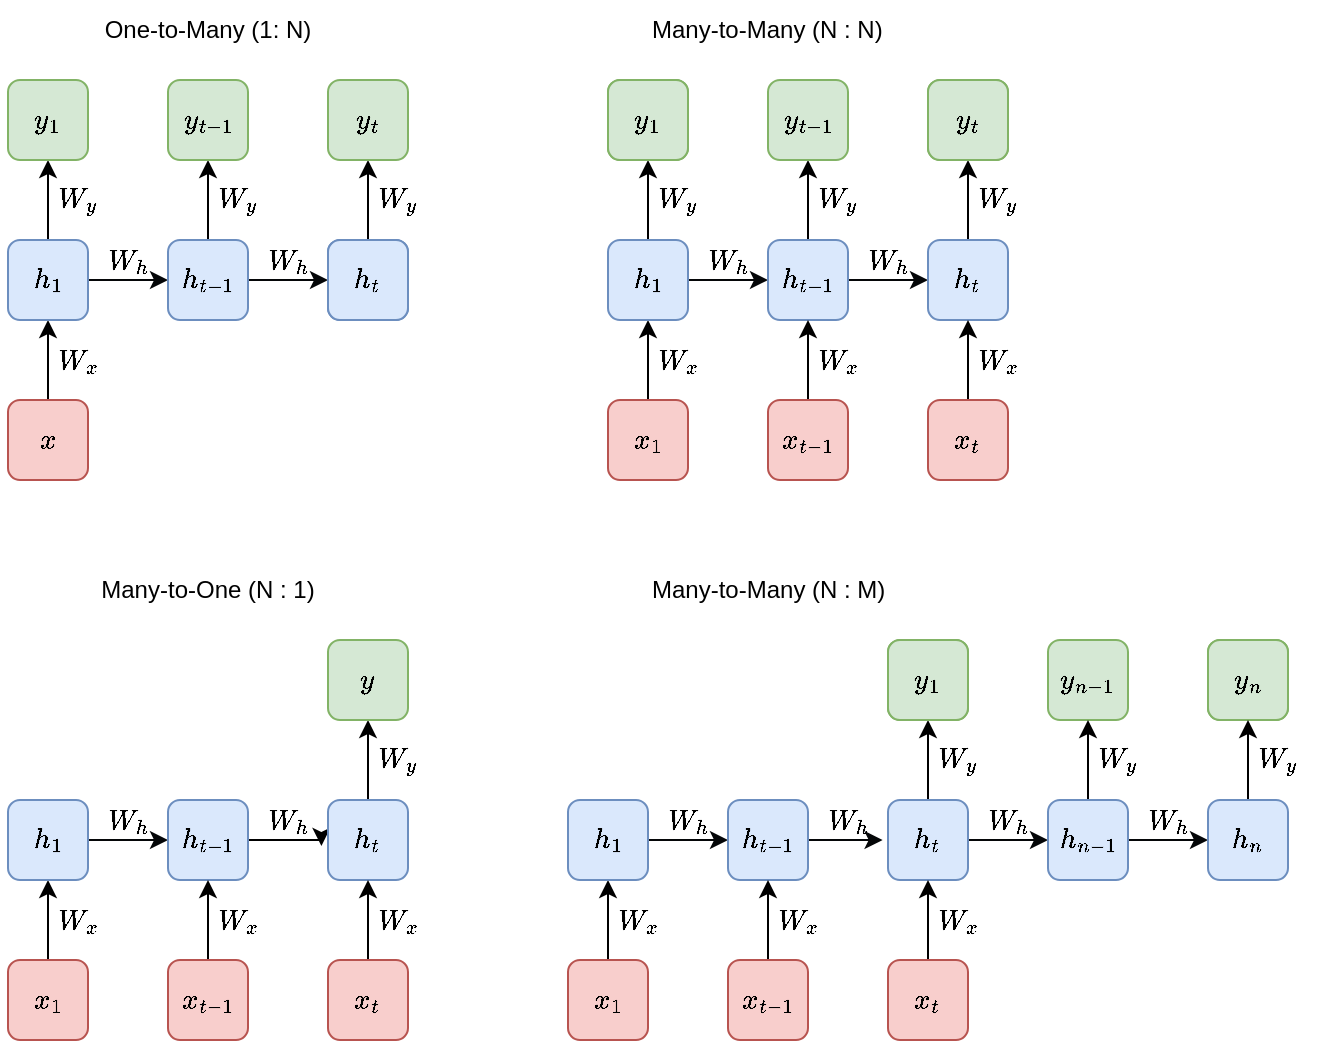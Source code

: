 <mxfile version="14.5.1" type="device"><diagram id="gLL6y5Y32fFs2PI1xdSA" name="Page-1"><mxGraphModel dx="1086" dy="806" grid="1" gridSize="10" guides="1" tooltips="1" connect="1" arrows="1" fold="1" page="1" pageScale="1" pageWidth="850" pageHeight="1100" math="1" shadow="0"><root><mxCell id="0"/><mxCell id="1" parent="0"/><mxCell id="ElNArpEVx9mVuOlQ_hIR-45" style="edgeStyle=orthogonalEdgeStyle;curved=1;orthogonalLoop=1;jettySize=auto;html=1;exitX=0.5;exitY=0;exitDx=0;exitDy=0;entryX=0.5;entryY=1;entryDx=0;entryDy=0;" parent="1" source="ElNArpEVx9mVuOlQ_hIR-25" target="ElNArpEVx9mVuOlQ_hIR-26" edge="1"><mxGeometry relative="1" as="geometry"/></mxCell><mxCell id="ElNArpEVx9mVuOlQ_hIR-25" value="$$x$$" style="rounded=1;whiteSpace=wrap;html=1;fillColor=#f8cecc;strokeColor=#b85450;" parent="1" vertex="1"><mxGeometry y="200" width="40" height="40" as="geometry"/></mxCell><mxCell id="ElNArpEVx9mVuOlQ_hIR-46" style="edgeStyle=orthogonalEdgeStyle;curved=1;orthogonalLoop=1;jettySize=auto;html=1;exitX=0.5;exitY=0;exitDx=0;exitDy=0;" parent="1" source="ElNArpEVx9mVuOlQ_hIR-26" target="ElNArpEVx9mVuOlQ_hIR-29" edge="1"><mxGeometry relative="1" as="geometry"/></mxCell><mxCell id="ElNArpEVx9mVuOlQ_hIR-122" style="edgeStyle=orthogonalEdgeStyle;rounded=0;orthogonalLoop=1;jettySize=auto;html=1;exitX=1;exitY=0.5;exitDx=0;exitDy=0;entryX=0;entryY=0.5;entryDx=0;entryDy=0;strokeColor=#040608;" parent="1" source="ElNArpEVx9mVuOlQ_hIR-26" target="ElNArpEVx9mVuOlQ_hIR-27" edge="1"><mxGeometry relative="1" as="geometry"/></mxCell><mxCell id="ElNArpEVx9mVuOlQ_hIR-26" value="$$h_1$$" style="rounded=1;whiteSpace=wrap;html=1;fillColor=#dae8fc;strokeColor=#6c8ebf;" parent="1" vertex="1"><mxGeometry y="120" width="40" height="40" as="geometry"/></mxCell><mxCell id="ElNArpEVx9mVuOlQ_hIR-44" style="edgeStyle=orthogonalEdgeStyle;curved=1;orthogonalLoop=1;jettySize=auto;html=1;exitX=1;exitY=0.5;exitDx=0;exitDy=0;entryX=0;entryY=0.5;entryDx=0;entryDy=0;fillColor=#dae8fc;strokeColor=#040608;" parent="1" source="ElNArpEVx9mVuOlQ_hIR-27" target="ElNArpEVx9mVuOlQ_hIR-28" edge="1"><mxGeometry relative="1" as="geometry"/></mxCell><mxCell id="ElNArpEVx9mVuOlQ_hIR-47" style="edgeStyle=orthogonalEdgeStyle;curved=1;orthogonalLoop=1;jettySize=auto;html=1;exitX=0.5;exitY=0;exitDx=0;exitDy=0;entryX=0.5;entryY=1;entryDx=0;entryDy=0;" parent="1" source="ElNArpEVx9mVuOlQ_hIR-27" target="ElNArpEVx9mVuOlQ_hIR-30" edge="1"><mxGeometry relative="1" as="geometry"/></mxCell><mxCell id="ElNArpEVx9mVuOlQ_hIR-27" value="$$h_{t-1}$$" style="rounded=1;whiteSpace=wrap;html=1;fillColor=#dae8fc;strokeColor=#6c8ebf;" parent="1" vertex="1"><mxGeometry x="80" y="120" width="40" height="40" as="geometry"/></mxCell><mxCell id="ElNArpEVx9mVuOlQ_hIR-48" style="edgeStyle=orthogonalEdgeStyle;curved=1;orthogonalLoop=1;jettySize=auto;html=1;exitX=0.5;exitY=0;exitDx=0;exitDy=0;entryX=0.5;entryY=1;entryDx=0;entryDy=0;" parent="1" source="ElNArpEVx9mVuOlQ_hIR-28" target="ElNArpEVx9mVuOlQ_hIR-31" edge="1"><mxGeometry relative="1" as="geometry"/></mxCell><mxCell id="ElNArpEVx9mVuOlQ_hIR-28" value="$$h_t$$" style="rounded=1;whiteSpace=wrap;html=1;fillColor=#dae8fc;strokeColor=#6c8ebf;" parent="1" vertex="1"><mxGeometry x="160" y="120" width="40" height="40" as="geometry"/></mxCell><mxCell id="ElNArpEVx9mVuOlQ_hIR-29" value="&lt;span style=&quot;color: rgb(0 , 0 , 0) ; font-family: &amp;#34;helvetica&amp;#34; ; font-size: 12px ; font-style: normal ; font-weight: 400 ; letter-spacing: normal ; text-align: center ; text-indent: 0px ; text-transform: none ; word-spacing: 0px ; background-color: rgb(248 , 249 , 250) ; display: inline ; float: none&quot;&gt;$$y_1$$&lt;/span&gt;" style="rounded=1;whiteSpace=wrap;html=1;fillColor=#d5e8d4;strokeColor=#82b366;" parent="1" vertex="1"><mxGeometry y="40" width="40" height="40" as="geometry"/></mxCell><mxCell id="ElNArpEVx9mVuOlQ_hIR-30" value="&lt;span&gt;$$y_{t-1}$$&lt;/span&gt;" style="rounded=1;whiteSpace=wrap;html=1;fillColor=#d5e8d4;strokeColor=#82b366;" parent="1" vertex="1"><mxGeometry x="80" y="40" width="40" height="40" as="geometry"/></mxCell><mxCell id="ElNArpEVx9mVuOlQ_hIR-31" value="&lt;span style=&quot;color: rgb(0 , 0 , 0) ; font-family: &amp;#34;helvetica&amp;#34; ; font-size: 12px ; font-style: normal ; font-weight: 400 ; letter-spacing: normal ; text-align: center ; text-indent: 0px ; text-transform: none ; word-spacing: 0px ; background-color: rgb(248 , 249 , 250) ; display: inline ; float: none&quot;&gt;$$y_t$$&lt;/span&gt;" style="rounded=1;whiteSpace=wrap;html=1;fillColor=#d5e8d4;strokeColor=#82b366;" parent="1" vertex="1"><mxGeometry x="160" y="40" width="40" height="40" as="geometry"/></mxCell><mxCell id="ElNArpEVx9mVuOlQ_hIR-49" style="edgeStyle=orthogonalEdgeStyle;curved=1;orthogonalLoop=1;jettySize=auto;html=1;exitX=0.5;exitY=0;exitDx=0;exitDy=0;entryX=0.5;entryY=1;entryDx=0;entryDy=0;" parent="1" source="ElNArpEVx9mVuOlQ_hIR-50" target="ElNArpEVx9mVuOlQ_hIR-53" edge="1"><mxGeometry relative="1" as="geometry"/></mxCell><mxCell id="ElNArpEVx9mVuOlQ_hIR-50" value="$$x_1$$" style="rounded=1;whiteSpace=wrap;html=1;fillColor=#f8cecc;strokeColor=#b85450;" parent="1" vertex="1"><mxGeometry x="-1.243e-14" y="480" width="40" height="40" as="geometry"/></mxCell><mxCell id="ElNArpEVx9mVuOlQ_hIR-123" style="edgeStyle=orthogonalEdgeStyle;rounded=0;orthogonalLoop=1;jettySize=auto;html=1;exitX=1;exitY=0.5;exitDx=0;exitDy=0;entryX=0;entryY=0.5;entryDx=0;entryDy=0;strokeColor=#040608;" parent="1" source="ElNArpEVx9mVuOlQ_hIR-53" target="ElNArpEVx9mVuOlQ_hIR-56" edge="1"><mxGeometry relative="1" as="geometry"/></mxCell><mxCell id="ElNArpEVx9mVuOlQ_hIR-53" value="$$h_1$$" style="rounded=1;whiteSpace=wrap;html=1;fillColor=#dae8fc;strokeColor=#6c8ebf;" parent="1" vertex="1"><mxGeometry x="-1.243e-14" y="400" width="40" height="40" as="geometry"/></mxCell><mxCell id="eknL_DwMEQTBePv2tcm2-10" style="edgeStyle=orthogonalEdgeStyle;rounded=0;orthogonalLoop=1;jettySize=auto;html=1;exitX=1;exitY=0.5;exitDx=0;exitDy=0;entryX=-0.082;entryY=0.575;entryDx=0;entryDy=0;entryPerimeter=0;" parent="1" source="ElNArpEVx9mVuOlQ_hIR-56" target="ElNArpEVx9mVuOlQ_hIR-58" edge="1"><mxGeometry relative="1" as="geometry"/></mxCell><mxCell id="ElNArpEVx9mVuOlQ_hIR-56" value="$$h_{t-1}$$" style="rounded=1;whiteSpace=wrap;html=1;fillColor=#dae8fc;strokeColor=#6c8ebf;" parent="1" vertex="1"><mxGeometry x="80.0" y="400" width="40" height="40" as="geometry"/></mxCell><mxCell id="ElNArpEVx9mVuOlQ_hIR-57" style="edgeStyle=orthogonalEdgeStyle;curved=1;orthogonalLoop=1;jettySize=auto;html=1;exitX=0.5;exitY=0;exitDx=0;exitDy=0;entryX=0.5;entryY=1;entryDx=0;entryDy=0;" parent="1" source="ElNArpEVx9mVuOlQ_hIR-58" target="ElNArpEVx9mVuOlQ_hIR-61" edge="1"><mxGeometry relative="1" as="geometry"/></mxCell><mxCell id="ElNArpEVx9mVuOlQ_hIR-58" value="$$h_t$$" style="rounded=1;whiteSpace=wrap;html=1;fillColor=#dae8fc;strokeColor=#6c8ebf;" parent="1" vertex="1"><mxGeometry x="160" y="400" width="40" height="40" as="geometry"/></mxCell><mxCell id="ElNArpEVx9mVuOlQ_hIR-61" value="&lt;span style=&quot;color: rgb(0 , 0 , 0) ; font-family: &amp;#34;helvetica&amp;#34; ; font-size: 12px ; font-style: normal ; font-weight: 400 ; letter-spacing: normal ; text-align: center ; text-indent: 0px ; text-transform: none ; word-spacing: 0px ; background-color: rgb(248 , 249 , 250) ; display: inline ; float: none&quot;&gt;$$y$$&lt;/span&gt;" style="rounded=1;whiteSpace=wrap;html=1;fillColor=#d5e8d4;strokeColor=#82b366;" parent="1" vertex="1"><mxGeometry x="160" y="320" width="40" height="40" as="geometry"/></mxCell><mxCell id="ElNArpEVx9mVuOlQ_hIR-65" style="edgeStyle=orthogonalEdgeStyle;rounded=0;orthogonalLoop=1;jettySize=auto;html=1;exitX=0.5;exitY=0;exitDx=0;exitDy=0;entryX=0.5;entryY=1;entryDx=0;entryDy=0;" parent="1" source="ElNArpEVx9mVuOlQ_hIR-62" target="ElNArpEVx9mVuOlQ_hIR-56" edge="1"><mxGeometry relative="1" as="geometry"/></mxCell><mxCell id="ElNArpEVx9mVuOlQ_hIR-62" value="$$x_{t-1}$$" style="rounded=1;whiteSpace=wrap;html=1;fillColor=#f8cecc;strokeColor=#b85450;" parent="1" vertex="1"><mxGeometry x="80.0" y="480" width="40" height="40" as="geometry"/></mxCell><mxCell id="ElNArpEVx9mVuOlQ_hIR-64" style="edgeStyle=orthogonalEdgeStyle;orthogonalLoop=1;jettySize=auto;html=1;exitX=0.5;exitY=0;exitDx=0;exitDy=0;entryX=0.5;entryY=1;entryDx=0;entryDy=0;rounded=0;" parent="1" source="ElNArpEVx9mVuOlQ_hIR-63" target="ElNArpEVx9mVuOlQ_hIR-58" edge="1"><mxGeometry relative="1" as="geometry"/></mxCell><mxCell id="ElNArpEVx9mVuOlQ_hIR-63" value="$$x_t$$" style="rounded=1;whiteSpace=wrap;html=1;fillColor=#f8cecc;strokeColor=#b85450;" parent="1" vertex="1"><mxGeometry x="160" y="480" width="40" height="40" as="geometry"/></mxCell><mxCell id="ElNArpEVx9mVuOlQ_hIR-66" style="edgeStyle=orthogonalEdgeStyle;curved=1;orthogonalLoop=1;jettySize=auto;html=1;exitX=0.5;exitY=0;exitDx=0;exitDy=0;entryX=0.5;entryY=1;entryDx=0;entryDy=0;" parent="1" source="ElNArpEVx9mVuOlQ_hIR-67" target="ElNArpEVx9mVuOlQ_hIR-69" edge="1"><mxGeometry relative="1" as="geometry"/></mxCell><mxCell id="ElNArpEVx9mVuOlQ_hIR-67" value="$$x_1$$" style="rounded=1;whiteSpace=wrap;html=1;fillColor=#f8cecc;strokeColor=#b85450;" parent="1" vertex="1"><mxGeometry x="300" y="200" width="40" height="40" as="geometry"/></mxCell><mxCell id="ElNArpEVx9mVuOlQ_hIR-83" style="edgeStyle=orthogonalEdgeStyle;rounded=0;orthogonalLoop=1;jettySize=auto;html=1;exitX=0.5;exitY=0;exitDx=0;exitDy=0;entryX=0.5;entryY=1;entryDx=0;entryDy=0;" parent="1" source="ElNArpEVx9mVuOlQ_hIR-69" target="ElNArpEVx9mVuOlQ_hIR-80" edge="1"><mxGeometry relative="1" as="geometry"/></mxCell><mxCell id="ElNArpEVx9mVuOlQ_hIR-125" style="edgeStyle=orthogonalEdgeStyle;rounded=0;orthogonalLoop=1;jettySize=auto;html=1;exitX=1;exitY=0.5;exitDx=0;exitDy=0;entryX=0;entryY=0.5;entryDx=0;entryDy=0;strokeColor=#040608;" parent="1" source="ElNArpEVx9mVuOlQ_hIR-69" target="ElNArpEVx9mVuOlQ_hIR-71" edge="1"><mxGeometry relative="1" as="geometry"/></mxCell><mxCell id="ElNArpEVx9mVuOlQ_hIR-69" value="$$h_1$$" style="rounded=1;whiteSpace=wrap;html=1;fillColor=#dae8fc;strokeColor=#6c8ebf;" parent="1" vertex="1"><mxGeometry x="300" y="120" width="40" height="40" as="geometry"/></mxCell><mxCell id="ElNArpEVx9mVuOlQ_hIR-84" style="edgeStyle=orthogonalEdgeStyle;rounded=0;orthogonalLoop=1;jettySize=auto;html=1;exitX=0.5;exitY=0;exitDx=0;exitDy=0;entryX=0.5;entryY=1;entryDx=0;entryDy=0;" parent="1" source="ElNArpEVx9mVuOlQ_hIR-71" target="ElNArpEVx9mVuOlQ_hIR-81" edge="1"><mxGeometry relative="1" as="geometry"/></mxCell><mxCell id="ElNArpEVx9mVuOlQ_hIR-126" style="edgeStyle=orthogonalEdgeStyle;rounded=0;orthogonalLoop=1;jettySize=auto;html=1;exitX=1;exitY=0.5;exitDx=0;exitDy=0;entryX=0;entryY=0.5;entryDx=0;entryDy=0;strokeColor=#040608;" parent="1" source="ElNArpEVx9mVuOlQ_hIR-71" target="ElNArpEVx9mVuOlQ_hIR-73" edge="1"><mxGeometry relative="1" as="geometry"/></mxCell><mxCell id="ElNArpEVx9mVuOlQ_hIR-71" value="$$h_{t-1}$$" style="rounded=1;whiteSpace=wrap;html=1;fillColor=#dae8fc;strokeColor=#6c8ebf;" parent="1" vertex="1"><mxGeometry x="380" y="120" width="40" height="40" as="geometry"/></mxCell><mxCell id="ElNArpEVx9mVuOlQ_hIR-72" style="edgeStyle=orthogonalEdgeStyle;curved=1;orthogonalLoop=1;jettySize=auto;html=1;exitX=0.5;exitY=0;exitDx=0;exitDy=0;entryX=0.5;entryY=1;entryDx=0;entryDy=0;" parent="1" source="ElNArpEVx9mVuOlQ_hIR-73" target="ElNArpEVx9mVuOlQ_hIR-74" edge="1"><mxGeometry relative="1" as="geometry"/></mxCell><mxCell id="ElNArpEVx9mVuOlQ_hIR-73" value="$$h_t$$" style="rounded=1;whiteSpace=wrap;html=1;fillColor=#dae8fc;strokeColor=#6c8ebf;" parent="1" vertex="1"><mxGeometry x="460" y="120" width="40" height="40" as="geometry"/></mxCell><mxCell id="ElNArpEVx9mVuOlQ_hIR-74" value="&lt;span style=&quot;color: rgb(0 , 0 , 0) ; font-family: &amp;#34;helvetica&amp;#34; ; font-size: 12px ; font-style: normal ; font-weight: 400 ; letter-spacing: normal ; text-align: center ; text-indent: 0px ; text-transform: none ; word-spacing: 0px ; background-color: rgb(248 , 249 , 250) ; display: inline ; float: none&quot;&gt;$$y$$&lt;/span&gt;" style="rounded=1;whiteSpace=wrap;html=1;fillColor=#d5e8d4;strokeColor=#82b366;" parent="1" vertex="1"><mxGeometry x="460" y="40" width="40" height="40" as="geometry"/></mxCell><mxCell id="ElNArpEVx9mVuOlQ_hIR-75" style="edgeStyle=orthogonalEdgeStyle;rounded=0;orthogonalLoop=1;jettySize=auto;html=1;exitX=0.5;exitY=0;exitDx=0;exitDy=0;entryX=0.5;entryY=1;entryDx=0;entryDy=0;" parent="1" source="ElNArpEVx9mVuOlQ_hIR-76" target="ElNArpEVx9mVuOlQ_hIR-71" edge="1"><mxGeometry relative="1" as="geometry"/></mxCell><mxCell id="ElNArpEVx9mVuOlQ_hIR-76" value="$$x_{t-1}$$" style="rounded=1;whiteSpace=wrap;html=1;fillColor=#f8cecc;strokeColor=#b85450;" parent="1" vertex="1"><mxGeometry x="380" y="200" width="40" height="40" as="geometry"/></mxCell><mxCell id="ElNArpEVx9mVuOlQ_hIR-77" style="edgeStyle=orthogonalEdgeStyle;orthogonalLoop=1;jettySize=auto;html=1;exitX=0.5;exitY=0;exitDx=0;exitDy=0;entryX=0.5;entryY=1;entryDx=0;entryDy=0;rounded=0;" parent="1" source="ElNArpEVx9mVuOlQ_hIR-78" target="ElNArpEVx9mVuOlQ_hIR-73" edge="1"><mxGeometry relative="1" as="geometry"/></mxCell><mxCell id="ElNArpEVx9mVuOlQ_hIR-78" value="$$x_t$$" style="rounded=1;whiteSpace=wrap;html=1;fillColor=#f8cecc;strokeColor=#b85450;" parent="1" vertex="1"><mxGeometry x="460" y="200" width="40" height="40" as="geometry"/></mxCell><mxCell id="ElNArpEVx9mVuOlQ_hIR-79" value="&lt;span style=&quot;color: rgb(0 , 0 , 0) ; font-family: &amp;#34;helvetica&amp;#34; ; font-size: 12px ; font-style: normal ; font-weight: 400 ; letter-spacing: normal ; text-align: center ; text-indent: 0px ; text-transform: none ; word-spacing: 0px ; background-color: rgb(248 , 249 , 250) ; display: inline ; float: none&quot;&gt;$$y$$&lt;/span&gt;" style="rounded=1;whiteSpace=wrap;html=1;fillColor=#d5e8d4;strokeColor=#82b366;" parent="1" vertex="1"><mxGeometry x="300" y="40" width="40" height="40" as="geometry"/></mxCell><mxCell id="ElNArpEVx9mVuOlQ_hIR-80" value="&lt;span style=&quot;color: rgb(0 , 0 , 0) ; font-family: &amp;#34;helvetica&amp;#34; ; font-size: 12px ; font-style: normal ; font-weight: 400 ; letter-spacing: normal ; text-align: center ; text-indent: 0px ; text-transform: none ; word-spacing: 0px ; background-color: rgb(248 , 249 , 250) ; display: inline ; float: none&quot;&gt;$$y_1$$&lt;/span&gt;" style="rounded=1;whiteSpace=wrap;html=1;fillColor=#d5e8d4;strokeColor=#82b366;" parent="1" vertex="1"><mxGeometry x="300" y="40" width="40" height="40" as="geometry"/></mxCell><mxCell id="ElNArpEVx9mVuOlQ_hIR-81" value="&lt;span&gt;$$y_{t-1}$$&lt;/span&gt;" style="rounded=1;whiteSpace=wrap;html=1;fillColor=#d5e8d4;strokeColor=#82b366;" parent="1" vertex="1"><mxGeometry x="380" y="40" width="40" height="40" as="geometry"/></mxCell><mxCell id="ElNArpEVx9mVuOlQ_hIR-82" value="&lt;span style=&quot;color: rgb(0 , 0 , 0) ; font-family: &amp;#34;helvetica&amp;#34; ; font-size: 12px ; font-style: normal ; font-weight: 400 ; letter-spacing: normal ; text-align: center ; text-indent: 0px ; text-transform: none ; word-spacing: 0px ; background-color: rgb(248 , 249 , 250) ; display: inline ; float: none&quot;&gt;$$y_t$$&lt;/span&gt;" style="rounded=1;whiteSpace=wrap;html=1;fillColor=#d5e8d4;strokeColor=#82b366;" parent="1" vertex="1"><mxGeometry x="460" y="40" width="40" height="40" as="geometry"/></mxCell><mxCell id="ElNArpEVx9mVuOlQ_hIR-85" style="edgeStyle=orthogonalEdgeStyle;curved=1;orthogonalLoop=1;jettySize=auto;html=1;exitX=0.5;exitY=0;exitDx=0;exitDy=0;entryX=0.5;entryY=1;entryDx=0;entryDy=0;" parent="1" source="ElNArpEVx9mVuOlQ_hIR-86" target="ElNArpEVx9mVuOlQ_hIR-89" edge="1"><mxGeometry relative="1" as="geometry"/></mxCell><mxCell id="ElNArpEVx9mVuOlQ_hIR-86" value="$$x_1$$" style="rounded=1;whiteSpace=wrap;html=1;fillColor=#f8cecc;strokeColor=#b85450;" parent="1" vertex="1"><mxGeometry x="280" y="480" width="40" height="40" as="geometry"/></mxCell><mxCell id="ElNArpEVx9mVuOlQ_hIR-128" style="edgeStyle=orthogonalEdgeStyle;rounded=0;orthogonalLoop=1;jettySize=auto;html=1;exitX=1;exitY=0.5;exitDx=0;exitDy=0;entryX=0;entryY=0.5;entryDx=0;entryDy=0;strokeColor=#040608;" parent="1" source="ElNArpEVx9mVuOlQ_hIR-89" target="ElNArpEVx9mVuOlQ_hIR-92" edge="1"><mxGeometry relative="1" as="geometry"/></mxCell><mxCell id="ElNArpEVx9mVuOlQ_hIR-89" value="$$h_1$$" style="rounded=1;whiteSpace=wrap;html=1;fillColor=#dae8fc;strokeColor=#6c8ebf;" parent="1" vertex="1"><mxGeometry x="280" y="400" width="40" height="40" as="geometry"/></mxCell><mxCell id="ElNArpEVx9mVuOlQ_hIR-129" style="edgeStyle=orthogonalEdgeStyle;rounded=0;orthogonalLoop=1;jettySize=auto;html=1;exitX=1;exitY=0.5;exitDx=0;exitDy=0;entryX=-0.068;entryY=0.511;entryDx=0;entryDy=0;entryPerimeter=0;strokeColor=#040608;" parent="1" source="ElNArpEVx9mVuOlQ_hIR-92" target="ElNArpEVx9mVuOlQ_hIR-94" edge="1"><mxGeometry relative="1" as="geometry"/></mxCell><mxCell id="ElNArpEVx9mVuOlQ_hIR-92" value="$$h_{t-1}$$" style="rounded=1;whiteSpace=wrap;html=1;fillColor=#dae8fc;strokeColor=#6c8ebf;" parent="1" vertex="1"><mxGeometry x="360" y="400" width="40" height="40" as="geometry"/></mxCell><mxCell id="ElNArpEVx9mVuOlQ_hIR-109" style="edgeStyle=orthogonalEdgeStyle;rounded=0;orthogonalLoop=1;jettySize=auto;html=1;exitX=0.5;exitY=0;exitDx=0;exitDy=0;entryX=0.5;entryY=1;entryDx=0;entryDy=0;" parent="1" source="ElNArpEVx9mVuOlQ_hIR-94" target="ElNArpEVx9mVuOlQ_hIR-101" edge="1"><mxGeometry relative="1" as="geometry"/></mxCell><mxCell id="ElNArpEVx9mVuOlQ_hIR-130" style="edgeStyle=orthogonalEdgeStyle;rounded=0;orthogonalLoop=1;jettySize=auto;html=1;exitX=1;exitY=0.5;exitDx=0;exitDy=0;entryX=0;entryY=0.5;entryDx=0;entryDy=0;strokeColor=#040608;" parent="1" source="ElNArpEVx9mVuOlQ_hIR-94" target="ElNArpEVx9mVuOlQ_hIR-105" edge="1"><mxGeometry relative="1" as="geometry"/></mxCell><mxCell id="ElNArpEVx9mVuOlQ_hIR-94" value="$$h_t$$" style="rounded=1;whiteSpace=wrap;html=1;fillColor=#dae8fc;strokeColor=#6c8ebf;" parent="1" vertex="1"><mxGeometry x="440" y="400" width="40" height="40" as="geometry"/></mxCell><mxCell id="ElNArpEVx9mVuOlQ_hIR-95" value="&lt;span style=&quot;color: rgb(0 , 0 , 0) ; font-family: &amp;#34;helvetica&amp;#34; ; font-size: 12px ; font-style: normal ; font-weight: 400 ; letter-spacing: normal ; text-align: center ; text-indent: 0px ; text-transform: none ; word-spacing: 0px ; background-color: rgb(248 , 249 , 250) ; display: inline ; float: none&quot;&gt;$$y$$&lt;/span&gt;" style="rounded=1;whiteSpace=wrap;html=1;fillColor=#d5e8d4;strokeColor=#82b366;" parent="1" vertex="1"><mxGeometry x="600" y="320" width="40" height="40" as="geometry"/></mxCell><mxCell id="ElNArpEVx9mVuOlQ_hIR-96" style="edgeStyle=orthogonalEdgeStyle;rounded=0;orthogonalLoop=1;jettySize=auto;html=1;exitX=0.5;exitY=0;exitDx=0;exitDy=0;entryX=0.5;entryY=1;entryDx=0;entryDy=0;" parent="1" source="ElNArpEVx9mVuOlQ_hIR-97" target="ElNArpEVx9mVuOlQ_hIR-92" edge="1"><mxGeometry relative="1" as="geometry"/></mxCell><mxCell id="ElNArpEVx9mVuOlQ_hIR-97" value="$$x_{t-1}$$" style="rounded=1;whiteSpace=wrap;html=1;fillColor=#f8cecc;strokeColor=#b85450;" parent="1" vertex="1"><mxGeometry x="360" y="480" width="40" height="40" as="geometry"/></mxCell><mxCell id="ElNArpEVx9mVuOlQ_hIR-98" style="edgeStyle=orthogonalEdgeStyle;orthogonalLoop=1;jettySize=auto;html=1;exitX=0.5;exitY=0;exitDx=0;exitDy=0;entryX=0.5;entryY=1;entryDx=0;entryDy=0;rounded=0;" parent="1" source="ElNArpEVx9mVuOlQ_hIR-99" target="ElNArpEVx9mVuOlQ_hIR-94" edge="1"><mxGeometry relative="1" as="geometry"/></mxCell><mxCell id="ElNArpEVx9mVuOlQ_hIR-99" value="$$x_t$$" style="rounded=1;whiteSpace=wrap;html=1;fillColor=#f8cecc;strokeColor=#b85450;" parent="1" vertex="1"><mxGeometry x="440" y="480" width="40" height="40" as="geometry"/></mxCell><mxCell id="ElNArpEVx9mVuOlQ_hIR-100" value="&lt;span style=&quot;color: rgb(0 , 0 , 0) ; font-family: &amp;#34;helvetica&amp;#34; ; font-size: 12px ; font-style: normal ; font-weight: 400 ; letter-spacing: normal ; text-align: center ; text-indent: 0px ; text-transform: none ; word-spacing: 0px ; background-color: rgb(248 , 249 , 250) ; display: inline ; float: none&quot;&gt;$$y$$&lt;/span&gt;" style="rounded=1;whiteSpace=wrap;html=1;fillColor=#d5e8d4;strokeColor=#82b366;" parent="1" vertex="1"><mxGeometry x="440" y="320" width="40" height="40" as="geometry"/></mxCell><mxCell id="ElNArpEVx9mVuOlQ_hIR-101" value="&lt;span style=&quot;color: rgb(0 , 0 , 0) ; font-family: &amp;#34;helvetica&amp;#34; ; font-size: 12px ; font-style: normal ; font-weight: 400 ; letter-spacing: normal ; text-align: center ; text-indent: 0px ; text-transform: none ; word-spacing: 0px ; background-color: rgb(248 , 249 , 250) ; display: inline ; float: none&quot;&gt;$$y_1$$&lt;/span&gt;" style="rounded=1;whiteSpace=wrap;html=1;fillColor=#d5e8d4;strokeColor=#82b366;" parent="1" vertex="1"><mxGeometry x="440" y="320" width="40" height="40" as="geometry"/></mxCell><mxCell id="ElNArpEVx9mVuOlQ_hIR-102" value="&lt;span&gt;$$y_{n-1}$$&lt;/span&gt;" style="rounded=1;whiteSpace=wrap;html=1;fillColor=#d5e8d4;strokeColor=#82b366;" parent="1" vertex="1"><mxGeometry x="520" y="320" width="40" height="40" as="geometry"/></mxCell><mxCell id="ElNArpEVx9mVuOlQ_hIR-103" value="&lt;span style=&quot;color: rgb(0 , 0 , 0) ; font-family: &amp;#34;helvetica&amp;#34; ; font-size: 12px ; font-style: normal ; font-weight: 400 ; letter-spacing: normal ; text-align: center ; text-indent: 0px ; text-transform: none ; word-spacing: 0px ; background-color: rgb(248 , 249 , 250) ; display: inline ; float: none&quot;&gt;$$y_n$$&lt;/span&gt;" style="rounded=1;whiteSpace=wrap;html=1;fillColor=#d5e8d4;strokeColor=#82b366;" parent="1" vertex="1"><mxGeometry x="600" y="320" width="40" height="40" as="geometry"/></mxCell><mxCell id="ElNArpEVx9mVuOlQ_hIR-110" style="edgeStyle=orthogonalEdgeStyle;rounded=0;orthogonalLoop=1;jettySize=auto;html=1;exitX=0.5;exitY=0;exitDx=0;exitDy=0;" parent="1" source="ElNArpEVx9mVuOlQ_hIR-105" target="ElNArpEVx9mVuOlQ_hIR-102" edge="1"><mxGeometry relative="1" as="geometry"/></mxCell><mxCell id="ElNArpEVx9mVuOlQ_hIR-132" style="edgeStyle=orthogonalEdgeStyle;rounded=0;orthogonalLoop=1;jettySize=auto;html=1;exitX=1;exitY=0.5;exitDx=0;exitDy=0;entryX=0;entryY=0.5;entryDx=0;entryDy=0;strokeColor=#040608;" parent="1" source="ElNArpEVx9mVuOlQ_hIR-105" target="ElNArpEVx9mVuOlQ_hIR-106" edge="1"><mxGeometry relative="1" as="geometry"/></mxCell><mxCell id="ElNArpEVx9mVuOlQ_hIR-105" value="$$h_{n-1}$$" style="rounded=1;whiteSpace=wrap;html=1;fillColor=#dae8fc;strokeColor=#6c8ebf;" parent="1" vertex="1"><mxGeometry x="520" y="400" width="40" height="40" as="geometry"/></mxCell><mxCell id="ElNArpEVx9mVuOlQ_hIR-111" style="edgeStyle=orthogonalEdgeStyle;rounded=0;orthogonalLoop=1;jettySize=auto;html=1;exitX=0.5;exitY=0;exitDx=0;exitDy=0;entryX=0.5;entryY=1;entryDx=0;entryDy=0;" parent="1" source="ElNArpEVx9mVuOlQ_hIR-106" target="ElNArpEVx9mVuOlQ_hIR-103" edge="1"><mxGeometry relative="1" as="geometry"/></mxCell><mxCell id="ElNArpEVx9mVuOlQ_hIR-106" value="$$h_n$$" style="rounded=1;whiteSpace=wrap;html=1;fillColor=#dae8fc;strokeColor=#6c8ebf;" parent="1" vertex="1"><mxGeometry x="600" y="400" width="40" height="40" as="geometry"/></mxCell><mxCell id="ElNArpEVx9mVuOlQ_hIR-112" value="One-to-Many (1: N)" style="text;html=1;strokeColor=none;fillColor=none;align=center;verticalAlign=middle;whiteSpace=wrap;rounded=0;" parent="1" vertex="1"><mxGeometry width="200" height="30" as="geometry"/></mxCell><mxCell id="ElNArpEVx9mVuOlQ_hIR-113" value="Many-to-One (N : 1)" style="text;html=1;strokeColor=none;fillColor=none;align=center;verticalAlign=middle;whiteSpace=wrap;rounded=0;" parent="1" vertex="1"><mxGeometry x="-1.255e-14" y="280" width="200" height="30" as="geometry"/></mxCell><mxCell id="ElNArpEVx9mVuOlQ_hIR-114" value="Many-to-Many (N : N)" style="text;html=1;strokeColor=none;fillColor=none;align=left;verticalAlign=middle;whiteSpace=wrap;rounded=0;" parent="1" vertex="1"><mxGeometry x="320" width="200" height="30" as="geometry"/></mxCell><mxCell id="ElNArpEVx9mVuOlQ_hIR-119" value="$$h_t$$" style="rounded=1;whiteSpace=wrap;html=1;fillColor=#dae8fc;strokeColor=#6c8ebf;" parent="1" vertex="1"><mxGeometry x="160" y="120" width="40" height="40" as="geometry"/></mxCell><mxCell id="ElNArpEVx9mVuOlQ_hIR-133" value="Many-to-Many (N : M)" style="text;html=1;strokeColor=none;fillColor=none;align=left;verticalAlign=middle;whiteSpace=wrap;rounded=0;" parent="1" vertex="1"><mxGeometry x="320" y="280" width="200" height="30" as="geometry"/></mxCell><mxCell id="eknL_DwMEQTBePv2tcm2-1" value="$$W_x$$" style="text;html=1;strokeColor=none;fillColor=none;align=center;verticalAlign=middle;whiteSpace=wrap;rounded=0;" parent="1" vertex="1"><mxGeometry x="20" y="170" width="30" height="20" as="geometry"/></mxCell><mxCell id="eknL_DwMEQTBePv2tcm2-3" value="$$W_h$$" style="text;html=1;strokeColor=none;fillColor=none;align=center;verticalAlign=middle;whiteSpace=wrap;rounded=0;" parent="1" vertex="1"><mxGeometry x="40" y="120" width="40" height="20" as="geometry"/></mxCell><mxCell id="eknL_DwMEQTBePv2tcm2-5" value="$$W_h$$" style="text;html=1;strokeColor=none;fillColor=none;align=center;verticalAlign=middle;whiteSpace=wrap;rounded=0;" parent="1" vertex="1"><mxGeometry x="120" y="120" width="40" height="20" as="geometry"/></mxCell><mxCell id="eknL_DwMEQTBePv2tcm2-6" value="$$W_y$$" style="text;html=1;strokeColor=none;fillColor=none;align=center;verticalAlign=middle;whiteSpace=wrap;rounded=0;" parent="1" vertex="1"><mxGeometry x="20" y="90" width="30" height="20" as="geometry"/></mxCell><mxCell id="eknL_DwMEQTBePv2tcm2-7" value="$$W_y$$" style="text;html=1;strokeColor=none;fillColor=none;align=center;verticalAlign=middle;whiteSpace=wrap;rounded=0;" parent="1" vertex="1"><mxGeometry x="100" y="90" width="30" height="20" as="geometry"/></mxCell><mxCell id="eknL_DwMEQTBePv2tcm2-8" value="$$W_y$$" style="text;html=1;strokeColor=none;fillColor=none;align=center;verticalAlign=middle;whiteSpace=wrap;rounded=0;" parent="1" vertex="1"><mxGeometry x="180" y="90" width="30" height="20" as="geometry"/></mxCell><mxCell id="eknL_DwMEQTBePv2tcm2-9" value="$$W_h$$" style="text;html=1;strokeColor=none;fillColor=none;align=center;verticalAlign=middle;whiteSpace=wrap;rounded=0;" parent="1" vertex="1"><mxGeometry x="120" y="400" width="40" height="20" as="geometry"/></mxCell><mxCell id="eknL_DwMEQTBePv2tcm2-11" value="$$W_h$$" style="text;html=1;strokeColor=none;fillColor=none;align=center;verticalAlign=middle;whiteSpace=wrap;rounded=0;" parent="1" vertex="1"><mxGeometry x="40.0" y="400" width="40" height="20" as="geometry"/></mxCell><mxCell id="eknL_DwMEQTBePv2tcm2-13" value="$$W_x$$" style="text;html=1;strokeColor=none;fillColor=none;align=center;verticalAlign=middle;whiteSpace=wrap;rounded=0;" parent="1" vertex="1"><mxGeometry x="20.0" y="450" width="30" height="20" as="geometry"/></mxCell><mxCell id="eknL_DwMEQTBePv2tcm2-14" value="$$W_x$$" style="text;html=1;strokeColor=none;fillColor=none;align=center;verticalAlign=middle;whiteSpace=wrap;rounded=0;" parent="1" vertex="1"><mxGeometry x="100.0" y="450" width="30" height="20" as="geometry"/></mxCell><mxCell id="eknL_DwMEQTBePv2tcm2-15" value="$$W_y$$" style="text;html=1;strokeColor=none;fillColor=none;align=center;verticalAlign=middle;whiteSpace=wrap;rounded=0;" parent="1" vertex="1"><mxGeometry x="180" y="370" width="30" height="20" as="geometry"/></mxCell><mxCell id="eknL_DwMEQTBePv2tcm2-17" value="$$W_x$$" style="text;html=1;strokeColor=none;fillColor=none;align=center;verticalAlign=middle;whiteSpace=wrap;rounded=0;" parent="1" vertex="1"><mxGeometry x="180" y="450" width="30" height="20" as="geometry"/></mxCell><mxCell id="eknL_DwMEQTBePv2tcm2-18" value="$$W_x$$" style="text;html=1;strokeColor=none;fillColor=none;align=center;verticalAlign=middle;whiteSpace=wrap;rounded=0;" parent="1" vertex="1"><mxGeometry x="320" y="170" width="30" height="20" as="geometry"/></mxCell><mxCell id="eknL_DwMEQTBePv2tcm2-19" value="$$W_x$$" style="text;html=1;strokeColor=none;fillColor=none;align=center;verticalAlign=middle;whiteSpace=wrap;rounded=0;" parent="1" vertex="1"><mxGeometry x="400" y="170" width="30" height="20" as="geometry"/></mxCell><mxCell id="eknL_DwMEQTBePv2tcm2-20" value="$$W_x$$" style="text;html=1;strokeColor=none;fillColor=none;align=center;verticalAlign=middle;whiteSpace=wrap;rounded=0;" parent="1" vertex="1"><mxGeometry x="480" y="170" width="30" height="20" as="geometry"/></mxCell><mxCell id="eknL_DwMEQTBePv2tcm2-21" value="$$W_y$$" style="text;html=1;strokeColor=none;fillColor=none;align=center;verticalAlign=middle;whiteSpace=wrap;rounded=0;" parent="1" vertex="1"><mxGeometry x="320" y="90" width="30" height="20" as="geometry"/></mxCell><mxCell id="eknL_DwMEQTBePv2tcm2-22" value="$$W_y$$" style="text;html=1;strokeColor=none;fillColor=none;align=center;verticalAlign=middle;whiteSpace=wrap;rounded=0;" parent="1" vertex="1"><mxGeometry x="400" y="90" width="30" height="20" as="geometry"/></mxCell><mxCell id="eknL_DwMEQTBePv2tcm2-23" value="$$W_y$$" style="text;html=1;strokeColor=none;fillColor=none;align=center;verticalAlign=middle;whiteSpace=wrap;rounded=0;" parent="1" vertex="1"><mxGeometry x="480" y="90" width="30" height="20" as="geometry"/></mxCell><mxCell id="eknL_DwMEQTBePv2tcm2-24" value="$$W_h$$" style="text;html=1;strokeColor=none;fillColor=none;align=center;verticalAlign=middle;whiteSpace=wrap;rounded=0;" parent="1" vertex="1"><mxGeometry x="340" y="120" width="40" height="20" as="geometry"/></mxCell><mxCell id="eknL_DwMEQTBePv2tcm2-25" value="$$W_h$$" style="text;html=1;strokeColor=none;fillColor=none;align=center;verticalAlign=middle;whiteSpace=wrap;rounded=0;" parent="1" vertex="1"><mxGeometry x="420" y="120" width="40" height="20" as="geometry"/></mxCell><mxCell id="eknL_DwMEQTBePv2tcm2-26" value="$$W_x$$" style="text;html=1;strokeColor=none;fillColor=none;align=center;verticalAlign=middle;whiteSpace=wrap;rounded=0;" parent="1" vertex="1"><mxGeometry x="300" y="450" width="30" height="20" as="geometry"/></mxCell><mxCell id="eknL_DwMEQTBePv2tcm2-27" value="$$W_x$$" style="text;html=1;strokeColor=none;fillColor=none;align=center;verticalAlign=middle;whiteSpace=wrap;rounded=0;" parent="1" vertex="1"><mxGeometry x="380" y="450" width="30" height="20" as="geometry"/></mxCell><mxCell id="eknL_DwMEQTBePv2tcm2-28" value="$$W_x$$" style="text;html=1;strokeColor=none;fillColor=none;align=center;verticalAlign=middle;whiteSpace=wrap;rounded=0;" parent="1" vertex="1"><mxGeometry x="460" y="450" width="30" height="20" as="geometry"/></mxCell><mxCell id="eknL_DwMEQTBePv2tcm2-29" value="$$W_h$$" style="text;html=1;strokeColor=none;fillColor=none;align=center;verticalAlign=middle;whiteSpace=wrap;rounded=0;" parent="1" vertex="1"><mxGeometry x="320" y="400" width="40" height="20" as="geometry"/></mxCell><mxCell id="eknL_DwMEQTBePv2tcm2-30" value="$$W_h$$" style="text;html=1;strokeColor=none;fillColor=none;align=center;verticalAlign=middle;whiteSpace=wrap;rounded=0;" parent="1" vertex="1"><mxGeometry x="400" y="400" width="40" height="20" as="geometry"/></mxCell><mxCell id="eknL_DwMEQTBePv2tcm2-31" value="$$W_h$$" style="text;html=1;strokeColor=none;fillColor=none;align=center;verticalAlign=middle;whiteSpace=wrap;rounded=0;" parent="1" vertex="1"><mxGeometry x="480" y="400" width="40" height="20" as="geometry"/></mxCell><mxCell id="eknL_DwMEQTBePv2tcm2-32" value="$$W_h$$" style="text;html=1;strokeColor=none;fillColor=none;align=center;verticalAlign=middle;whiteSpace=wrap;rounded=0;" parent="1" vertex="1"><mxGeometry x="560" y="400" width="40" height="20" as="geometry"/></mxCell><mxCell id="eknL_DwMEQTBePv2tcm2-33" value="$$W_y$$" style="text;html=1;strokeColor=none;fillColor=none;align=center;verticalAlign=middle;whiteSpace=wrap;rounded=0;" parent="1" vertex="1"><mxGeometry x="460" y="370" width="30" height="20" as="geometry"/></mxCell><mxCell id="eknL_DwMEQTBePv2tcm2-34" value="$$W_y$$" style="text;html=1;strokeColor=none;fillColor=none;align=center;verticalAlign=middle;whiteSpace=wrap;rounded=0;" parent="1" vertex="1"><mxGeometry x="540" y="370" width="30" height="20" as="geometry"/></mxCell><mxCell id="eknL_DwMEQTBePv2tcm2-35" value="$$W_y$$" style="text;html=1;strokeColor=none;fillColor=none;align=center;verticalAlign=middle;whiteSpace=wrap;rounded=0;" parent="1" vertex="1"><mxGeometry x="620" y="370" width="30" height="20" as="geometry"/></mxCell></root></mxGraphModel></diagram></mxfile>